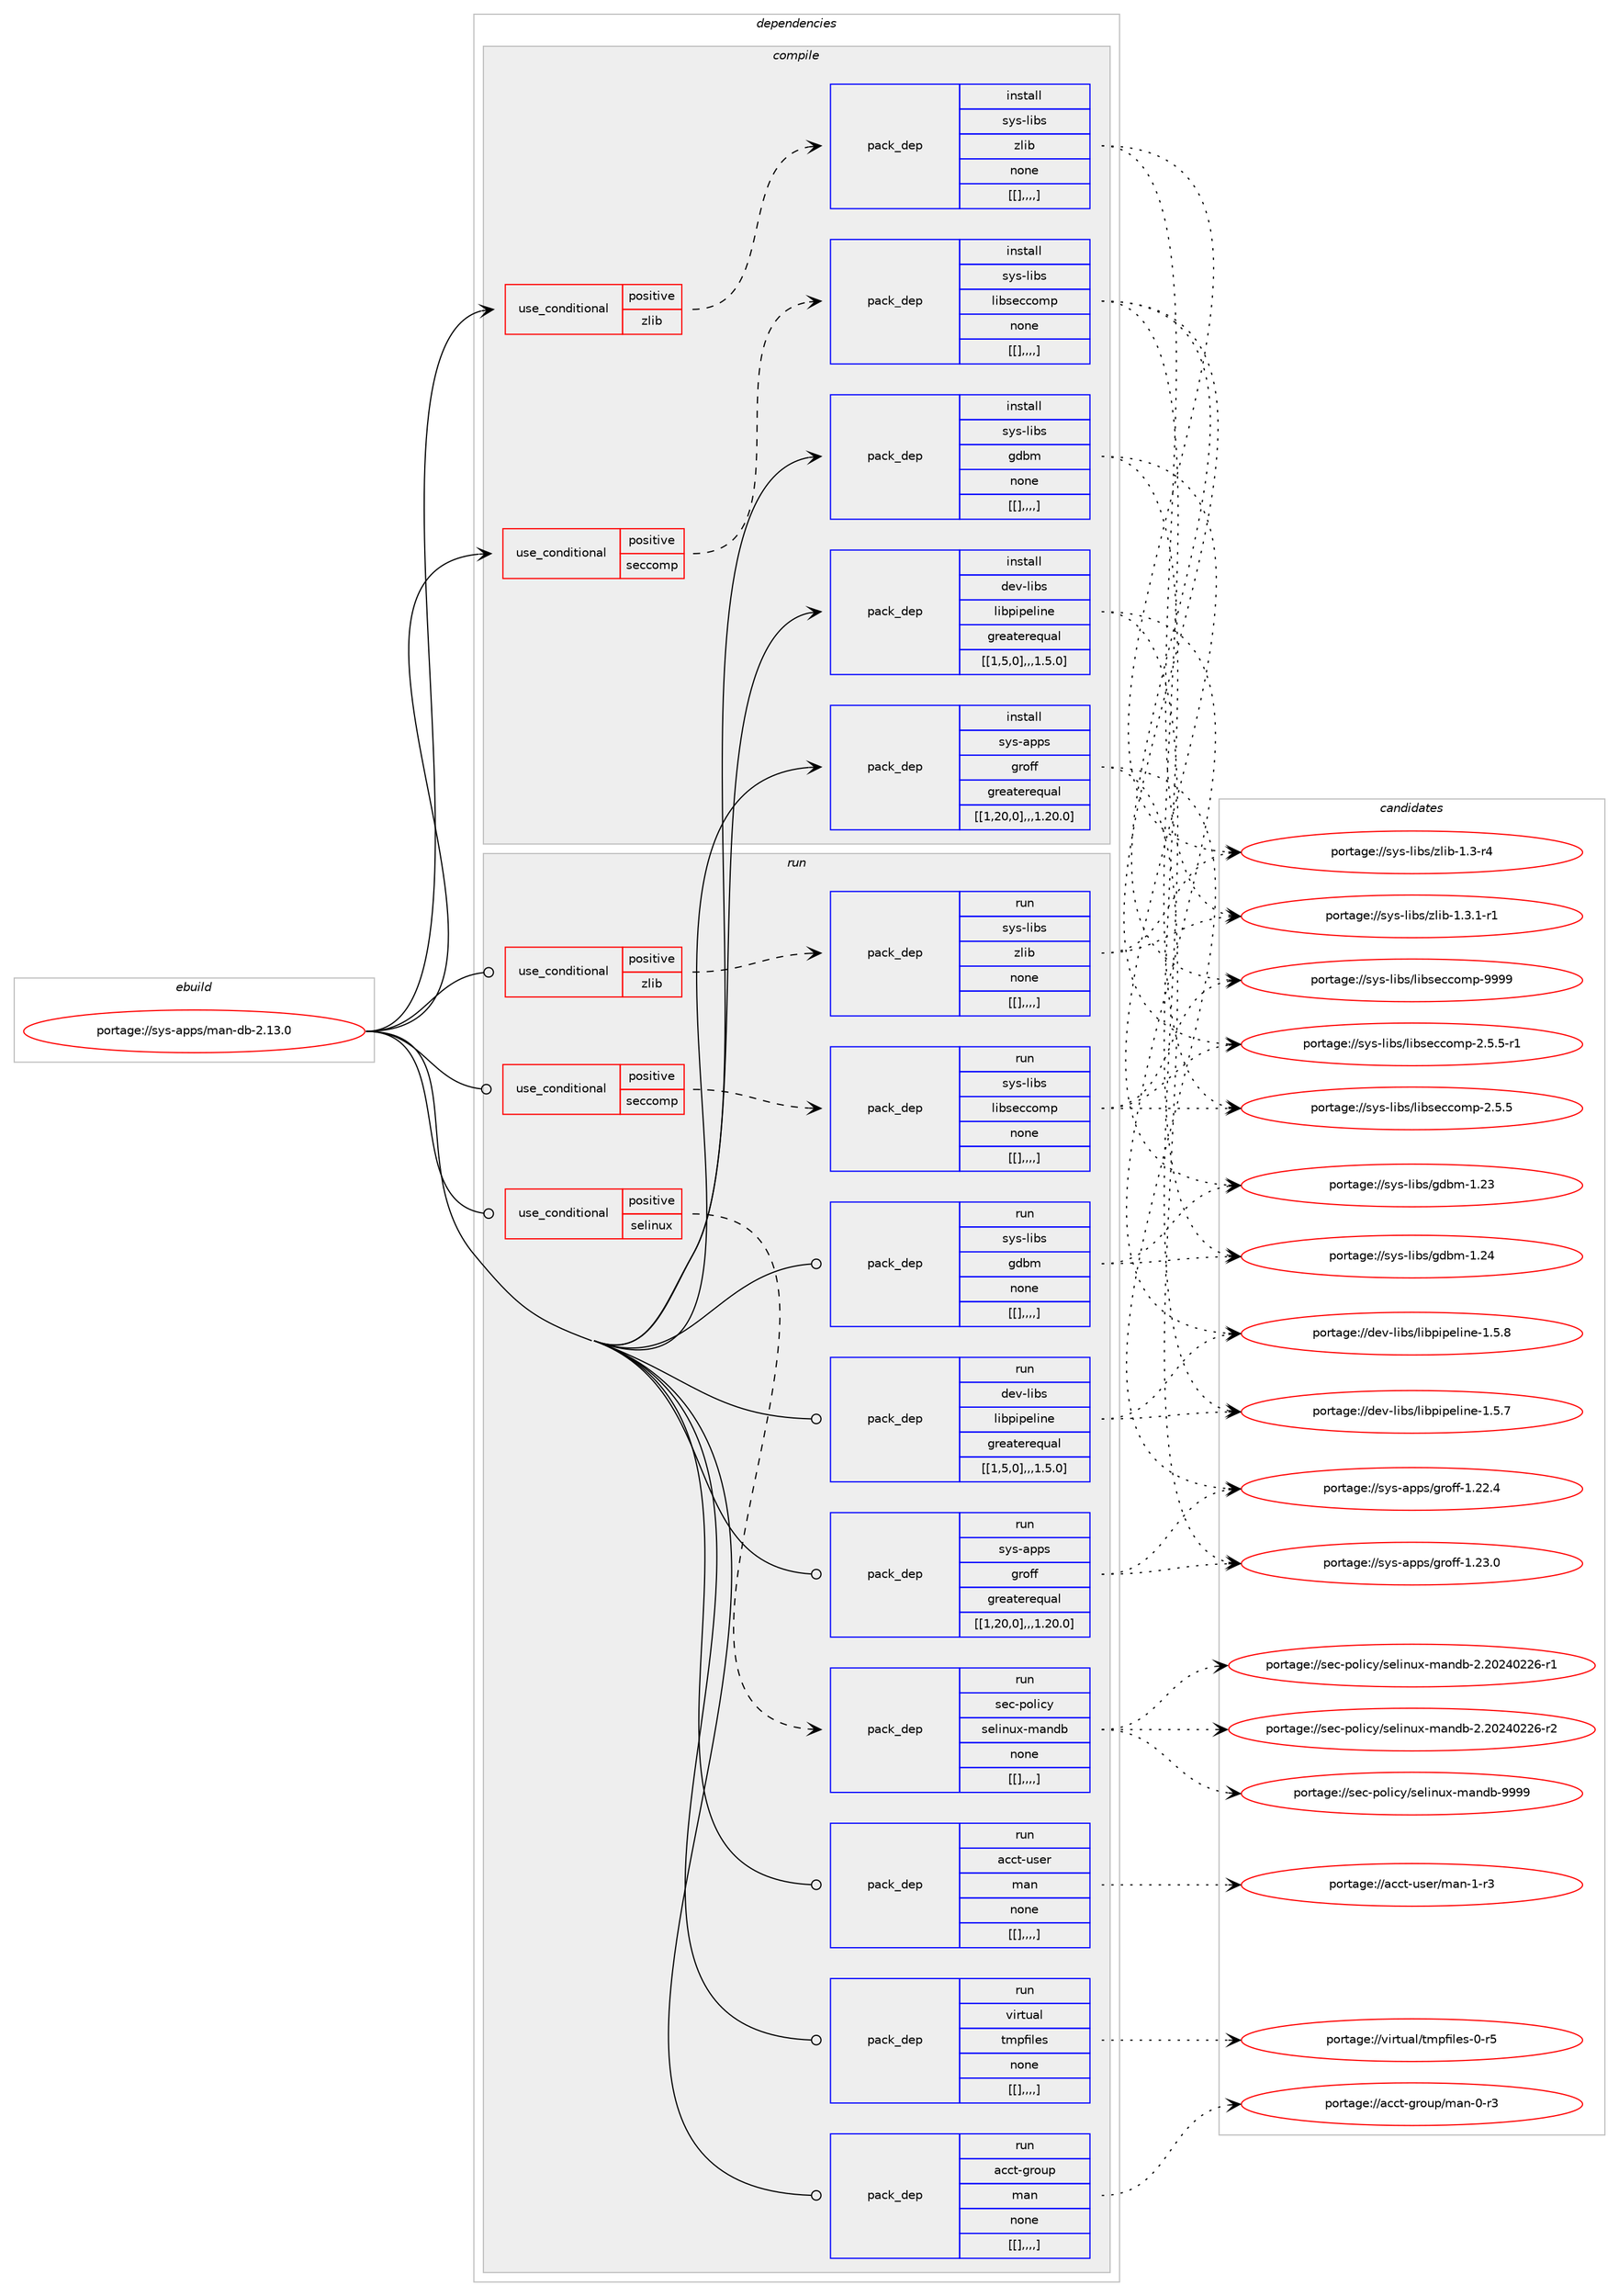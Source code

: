 digraph prolog {

# *************
# Graph options
# *************

newrank=true;
concentrate=true;
compound=true;
graph [rankdir=LR,fontname=Helvetica,fontsize=10,ranksep=1.5];#, ranksep=2.5, nodesep=0.2];
edge  [arrowhead=vee];
node  [fontname=Helvetica,fontsize=10];

# **********
# The ebuild
# **********

subgraph cluster_leftcol {
color=gray;
label=<<i>ebuild</i>>;
id [label="portage://sys-apps/man-db-2.13.0", color=red, width=4, href="../sys-apps/man-db-2.13.0.svg"];
}

# ****************
# The dependencies
# ****************

subgraph cluster_midcol {
color=gray;
label=<<i>dependencies</i>>;
subgraph cluster_compile {
fillcolor="#eeeeee";
style=filled;
label=<<i>compile</i>>;
subgraph cond115379 {
dependency437568 [label=<<TABLE BORDER="0" CELLBORDER="1" CELLSPACING="0" CELLPADDING="4"><TR><TD ROWSPAN="3" CELLPADDING="10">use_conditional</TD></TR><TR><TD>positive</TD></TR><TR><TD>seccomp</TD></TR></TABLE>>, shape=none, color=red];
subgraph pack319133 {
dependency437569 [label=<<TABLE BORDER="0" CELLBORDER="1" CELLSPACING="0" CELLPADDING="4" WIDTH="220"><TR><TD ROWSPAN="6" CELLPADDING="30">pack_dep</TD></TR><TR><TD WIDTH="110">install</TD></TR><TR><TD>sys-libs</TD></TR><TR><TD>libseccomp</TD></TR><TR><TD>none</TD></TR><TR><TD>[[],,,,]</TD></TR></TABLE>>, shape=none, color=blue];
}
dependency437568:e -> dependency437569:w [weight=20,style="dashed",arrowhead="vee"];
}
id:e -> dependency437568:w [weight=20,style="solid",arrowhead="vee"];
subgraph cond115380 {
dependency437570 [label=<<TABLE BORDER="0" CELLBORDER="1" CELLSPACING="0" CELLPADDING="4"><TR><TD ROWSPAN="3" CELLPADDING="10">use_conditional</TD></TR><TR><TD>positive</TD></TR><TR><TD>zlib</TD></TR></TABLE>>, shape=none, color=red];
subgraph pack319134 {
dependency437571 [label=<<TABLE BORDER="0" CELLBORDER="1" CELLSPACING="0" CELLPADDING="4" WIDTH="220"><TR><TD ROWSPAN="6" CELLPADDING="30">pack_dep</TD></TR><TR><TD WIDTH="110">install</TD></TR><TR><TD>sys-libs</TD></TR><TR><TD>zlib</TD></TR><TR><TD>none</TD></TR><TR><TD>[[],,,,]</TD></TR></TABLE>>, shape=none, color=blue];
}
dependency437570:e -> dependency437571:w [weight=20,style="dashed",arrowhead="vee"];
}
id:e -> dependency437570:w [weight=20,style="solid",arrowhead="vee"];
subgraph pack319135 {
dependency437572 [label=<<TABLE BORDER="0" CELLBORDER="1" CELLSPACING="0" CELLPADDING="4" WIDTH="220"><TR><TD ROWSPAN="6" CELLPADDING="30">pack_dep</TD></TR><TR><TD WIDTH="110">install</TD></TR><TR><TD>dev-libs</TD></TR><TR><TD>libpipeline</TD></TR><TR><TD>greaterequal</TD></TR><TR><TD>[[1,5,0],,,1.5.0]</TD></TR></TABLE>>, shape=none, color=blue];
}
id:e -> dependency437572:w [weight=20,style="solid",arrowhead="vee"];
subgraph pack319136 {
dependency437573 [label=<<TABLE BORDER="0" CELLBORDER="1" CELLSPACING="0" CELLPADDING="4" WIDTH="220"><TR><TD ROWSPAN="6" CELLPADDING="30">pack_dep</TD></TR><TR><TD WIDTH="110">install</TD></TR><TR><TD>sys-apps</TD></TR><TR><TD>groff</TD></TR><TR><TD>greaterequal</TD></TR><TR><TD>[[1,20,0],,,1.20.0]</TD></TR></TABLE>>, shape=none, color=blue];
}
id:e -> dependency437573:w [weight=20,style="solid",arrowhead="vee"];
subgraph pack319137 {
dependency437574 [label=<<TABLE BORDER="0" CELLBORDER="1" CELLSPACING="0" CELLPADDING="4" WIDTH="220"><TR><TD ROWSPAN="6" CELLPADDING="30">pack_dep</TD></TR><TR><TD WIDTH="110">install</TD></TR><TR><TD>sys-libs</TD></TR><TR><TD>gdbm</TD></TR><TR><TD>none</TD></TR><TR><TD>[[],,,,]</TD></TR></TABLE>>, shape=none, color=blue];
}
id:e -> dependency437574:w [weight=20,style="solid",arrowhead="vee"];
}
subgraph cluster_compileandrun {
fillcolor="#eeeeee";
style=filled;
label=<<i>compile and run</i>>;
}
subgraph cluster_run {
fillcolor="#eeeeee";
style=filled;
label=<<i>run</i>>;
subgraph cond115381 {
dependency437575 [label=<<TABLE BORDER="0" CELLBORDER="1" CELLSPACING="0" CELLPADDING="4"><TR><TD ROWSPAN="3" CELLPADDING="10">use_conditional</TD></TR><TR><TD>positive</TD></TR><TR><TD>seccomp</TD></TR></TABLE>>, shape=none, color=red];
subgraph pack319138 {
dependency437576 [label=<<TABLE BORDER="0" CELLBORDER="1" CELLSPACING="0" CELLPADDING="4" WIDTH="220"><TR><TD ROWSPAN="6" CELLPADDING="30">pack_dep</TD></TR><TR><TD WIDTH="110">run</TD></TR><TR><TD>sys-libs</TD></TR><TR><TD>libseccomp</TD></TR><TR><TD>none</TD></TR><TR><TD>[[],,,,]</TD></TR></TABLE>>, shape=none, color=blue];
}
dependency437575:e -> dependency437576:w [weight=20,style="dashed",arrowhead="vee"];
}
id:e -> dependency437575:w [weight=20,style="solid",arrowhead="odot"];
subgraph cond115382 {
dependency437577 [label=<<TABLE BORDER="0" CELLBORDER="1" CELLSPACING="0" CELLPADDING="4"><TR><TD ROWSPAN="3" CELLPADDING="10">use_conditional</TD></TR><TR><TD>positive</TD></TR><TR><TD>selinux</TD></TR></TABLE>>, shape=none, color=red];
subgraph pack319139 {
dependency437578 [label=<<TABLE BORDER="0" CELLBORDER="1" CELLSPACING="0" CELLPADDING="4" WIDTH="220"><TR><TD ROWSPAN="6" CELLPADDING="30">pack_dep</TD></TR><TR><TD WIDTH="110">run</TD></TR><TR><TD>sec-policy</TD></TR><TR><TD>selinux-mandb</TD></TR><TR><TD>none</TD></TR><TR><TD>[[],,,,]</TD></TR></TABLE>>, shape=none, color=blue];
}
dependency437577:e -> dependency437578:w [weight=20,style="dashed",arrowhead="vee"];
}
id:e -> dependency437577:w [weight=20,style="solid",arrowhead="odot"];
subgraph cond115383 {
dependency437579 [label=<<TABLE BORDER="0" CELLBORDER="1" CELLSPACING="0" CELLPADDING="4"><TR><TD ROWSPAN="3" CELLPADDING="10">use_conditional</TD></TR><TR><TD>positive</TD></TR><TR><TD>zlib</TD></TR></TABLE>>, shape=none, color=red];
subgraph pack319140 {
dependency437580 [label=<<TABLE BORDER="0" CELLBORDER="1" CELLSPACING="0" CELLPADDING="4" WIDTH="220"><TR><TD ROWSPAN="6" CELLPADDING="30">pack_dep</TD></TR><TR><TD WIDTH="110">run</TD></TR><TR><TD>sys-libs</TD></TR><TR><TD>zlib</TD></TR><TR><TD>none</TD></TR><TR><TD>[[],,,,]</TD></TR></TABLE>>, shape=none, color=blue];
}
dependency437579:e -> dependency437580:w [weight=20,style="dashed",arrowhead="vee"];
}
id:e -> dependency437579:w [weight=20,style="solid",arrowhead="odot"];
subgraph pack319141 {
dependency437581 [label=<<TABLE BORDER="0" CELLBORDER="1" CELLSPACING="0" CELLPADDING="4" WIDTH="220"><TR><TD ROWSPAN="6" CELLPADDING="30">pack_dep</TD></TR><TR><TD WIDTH="110">run</TD></TR><TR><TD>acct-group</TD></TR><TR><TD>man</TD></TR><TR><TD>none</TD></TR><TR><TD>[[],,,,]</TD></TR></TABLE>>, shape=none, color=blue];
}
id:e -> dependency437581:w [weight=20,style="solid",arrowhead="odot"];
subgraph pack319142 {
dependency437582 [label=<<TABLE BORDER="0" CELLBORDER="1" CELLSPACING="0" CELLPADDING="4" WIDTH="220"><TR><TD ROWSPAN="6" CELLPADDING="30">pack_dep</TD></TR><TR><TD WIDTH="110">run</TD></TR><TR><TD>acct-user</TD></TR><TR><TD>man</TD></TR><TR><TD>none</TD></TR><TR><TD>[[],,,,]</TD></TR></TABLE>>, shape=none, color=blue];
}
id:e -> dependency437582:w [weight=20,style="solid",arrowhead="odot"];
subgraph pack319143 {
dependency437583 [label=<<TABLE BORDER="0" CELLBORDER="1" CELLSPACING="0" CELLPADDING="4" WIDTH="220"><TR><TD ROWSPAN="6" CELLPADDING="30">pack_dep</TD></TR><TR><TD WIDTH="110">run</TD></TR><TR><TD>dev-libs</TD></TR><TR><TD>libpipeline</TD></TR><TR><TD>greaterequal</TD></TR><TR><TD>[[1,5,0],,,1.5.0]</TD></TR></TABLE>>, shape=none, color=blue];
}
id:e -> dependency437583:w [weight=20,style="solid",arrowhead="odot"];
subgraph pack319144 {
dependency437584 [label=<<TABLE BORDER="0" CELLBORDER="1" CELLSPACING="0" CELLPADDING="4" WIDTH="220"><TR><TD ROWSPAN="6" CELLPADDING="30">pack_dep</TD></TR><TR><TD WIDTH="110">run</TD></TR><TR><TD>sys-apps</TD></TR><TR><TD>groff</TD></TR><TR><TD>greaterequal</TD></TR><TR><TD>[[1,20,0],,,1.20.0]</TD></TR></TABLE>>, shape=none, color=blue];
}
id:e -> dependency437584:w [weight=20,style="solid",arrowhead="odot"];
subgraph pack319145 {
dependency437585 [label=<<TABLE BORDER="0" CELLBORDER="1" CELLSPACING="0" CELLPADDING="4" WIDTH="220"><TR><TD ROWSPAN="6" CELLPADDING="30">pack_dep</TD></TR><TR><TD WIDTH="110">run</TD></TR><TR><TD>sys-libs</TD></TR><TR><TD>gdbm</TD></TR><TR><TD>none</TD></TR><TR><TD>[[],,,,]</TD></TR></TABLE>>, shape=none, color=blue];
}
id:e -> dependency437585:w [weight=20,style="solid",arrowhead="odot"];
subgraph pack319146 {
dependency437586 [label=<<TABLE BORDER="0" CELLBORDER="1" CELLSPACING="0" CELLPADDING="4" WIDTH="220"><TR><TD ROWSPAN="6" CELLPADDING="30">pack_dep</TD></TR><TR><TD WIDTH="110">run</TD></TR><TR><TD>virtual</TD></TR><TR><TD>tmpfiles</TD></TR><TR><TD>none</TD></TR><TR><TD>[[],,,,]</TD></TR></TABLE>>, shape=none, color=blue];
}
id:e -> dependency437586:w [weight=20,style="solid",arrowhead="odot"];
}
}

# **************
# The candidates
# **************

subgraph cluster_choices {
rank=same;
color=gray;
label=<<i>candidates</i>>;

subgraph choice319133 {
color=black;
nodesep=1;
choice1151211154510810598115471081059811510199991111091124557575757 [label="portage://sys-libs/libseccomp-9999", color=red, width=4,href="../sys-libs/libseccomp-9999.svg"];
choice1151211154510810598115471081059811510199991111091124550465346534511449 [label="portage://sys-libs/libseccomp-2.5.5-r1", color=red, width=4,href="../sys-libs/libseccomp-2.5.5-r1.svg"];
choice115121115451081059811547108105981151019999111109112455046534653 [label="portage://sys-libs/libseccomp-2.5.5", color=red, width=4,href="../sys-libs/libseccomp-2.5.5.svg"];
dependency437569:e -> choice1151211154510810598115471081059811510199991111091124557575757:w [style=dotted,weight="100"];
dependency437569:e -> choice1151211154510810598115471081059811510199991111091124550465346534511449:w [style=dotted,weight="100"];
dependency437569:e -> choice115121115451081059811547108105981151019999111109112455046534653:w [style=dotted,weight="100"];
}
subgraph choice319134 {
color=black;
nodesep=1;
choice115121115451081059811547122108105984549465146494511449 [label="portage://sys-libs/zlib-1.3.1-r1", color=red, width=4,href="../sys-libs/zlib-1.3.1-r1.svg"];
choice11512111545108105981154712210810598454946514511452 [label="portage://sys-libs/zlib-1.3-r4", color=red, width=4,href="../sys-libs/zlib-1.3-r4.svg"];
dependency437571:e -> choice115121115451081059811547122108105984549465146494511449:w [style=dotted,weight="100"];
dependency437571:e -> choice11512111545108105981154712210810598454946514511452:w [style=dotted,weight="100"];
}
subgraph choice319135 {
color=black;
nodesep=1;
choice10010111845108105981154710810598112105112101108105110101454946534656 [label="portage://dev-libs/libpipeline-1.5.8", color=red, width=4,href="../dev-libs/libpipeline-1.5.8.svg"];
choice10010111845108105981154710810598112105112101108105110101454946534655 [label="portage://dev-libs/libpipeline-1.5.7", color=red, width=4,href="../dev-libs/libpipeline-1.5.7.svg"];
dependency437572:e -> choice10010111845108105981154710810598112105112101108105110101454946534656:w [style=dotted,weight="100"];
dependency437572:e -> choice10010111845108105981154710810598112105112101108105110101454946534655:w [style=dotted,weight="100"];
}
subgraph choice319136 {
color=black;
nodesep=1;
choice11512111545971121121154710311411110210245494650514648 [label="portage://sys-apps/groff-1.23.0", color=red, width=4,href="../sys-apps/groff-1.23.0.svg"];
choice11512111545971121121154710311411110210245494650504652 [label="portage://sys-apps/groff-1.22.4", color=red, width=4,href="../sys-apps/groff-1.22.4.svg"];
dependency437573:e -> choice11512111545971121121154710311411110210245494650514648:w [style=dotted,weight="100"];
dependency437573:e -> choice11512111545971121121154710311411110210245494650504652:w [style=dotted,weight="100"];
}
subgraph choice319137 {
color=black;
nodesep=1;
choice115121115451081059811547103100981094549465052 [label="portage://sys-libs/gdbm-1.24", color=red, width=4,href="../sys-libs/gdbm-1.24.svg"];
choice115121115451081059811547103100981094549465051 [label="portage://sys-libs/gdbm-1.23", color=red, width=4,href="../sys-libs/gdbm-1.23.svg"];
dependency437574:e -> choice115121115451081059811547103100981094549465052:w [style=dotted,weight="100"];
dependency437574:e -> choice115121115451081059811547103100981094549465051:w [style=dotted,weight="100"];
}
subgraph choice319138 {
color=black;
nodesep=1;
choice1151211154510810598115471081059811510199991111091124557575757 [label="portage://sys-libs/libseccomp-9999", color=red, width=4,href="../sys-libs/libseccomp-9999.svg"];
choice1151211154510810598115471081059811510199991111091124550465346534511449 [label="portage://sys-libs/libseccomp-2.5.5-r1", color=red, width=4,href="../sys-libs/libseccomp-2.5.5-r1.svg"];
choice115121115451081059811547108105981151019999111109112455046534653 [label="portage://sys-libs/libseccomp-2.5.5", color=red, width=4,href="../sys-libs/libseccomp-2.5.5.svg"];
dependency437576:e -> choice1151211154510810598115471081059811510199991111091124557575757:w [style=dotted,weight="100"];
dependency437576:e -> choice1151211154510810598115471081059811510199991111091124550465346534511449:w [style=dotted,weight="100"];
dependency437576:e -> choice115121115451081059811547108105981151019999111109112455046534653:w [style=dotted,weight="100"];
}
subgraph choice319139 {
color=black;
nodesep=1;
choice115101994511211110810599121471151011081051101171204510997110100984557575757 [label="portage://sec-policy/selinux-mandb-9999", color=red, width=4,href="../sec-policy/selinux-mandb-9999.svg"];
choice1151019945112111108105991214711510110810511011712045109971101009845504650485052485050544511450 [label="portage://sec-policy/selinux-mandb-2.20240226-r2", color=red, width=4,href="../sec-policy/selinux-mandb-2.20240226-r2.svg"];
choice1151019945112111108105991214711510110810511011712045109971101009845504650485052485050544511449 [label="portage://sec-policy/selinux-mandb-2.20240226-r1", color=red, width=4,href="../sec-policy/selinux-mandb-2.20240226-r1.svg"];
dependency437578:e -> choice115101994511211110810599121471151011081051101171204510997110100984557575757:w [style=dotted,weight="100"];
dependency437578:e -> choice1151019945112111108105991214711510110810511011712045109971101009845504650485052485050544511450:w [style=dotted,weight="100"];
dependency437578:e -> choice1151019945112111108105991214711510110810511011712045109971101009845504650485052485050544511449:w [style=dotted,weight="100"];
}
subgraph choice319140 {
color=black;
nodesep=1;
choice115121115451081059811547122108105984549465146494511449 [label="portage://sys-libs/zlib-1.3.1-r1", color=red, width=4,href="../sys-libs/zlib-1.3.1-r1.svg"];
choice11512111545108105981154712210810598454946514511452 [label="portage://sys-libs/zlib-1.3-r4", color=red, width=4,href="../sys-libs/zlib-1.3-r4.svg"];
dependency437580:e -> choice115121115451081059811547122108105984549465146494511449:w [style=dotted,weight="100"];
dependency437580:e -> choice11512111545108105981154712210810598454946514511452:w [style=dotted,weight="100"];
}
subgraph choice319141 {
color=black;
nodesep=1;
choice97999911645103114111117112471099711045484511451 [label="portage://acct-group/man-0-r3", color=red, width=4,href="../acct-group/man-0-r3.svg"];
dependency437581:e -> choice97999911645103114111117112471099711045484511451:w [style=dotted,weight="100"];
}
subgraph choice319142 {
color=black;
nodesep=1;
choice97999911645117115101114471099711045494511451 [label="portage://acct-user/man-1-r3", color=red, width=4,href="../acct-user/man-1-r3.svg"];
dependency437582:e -> choice97999911645117115101114471099711045494511451:w [style=dotted,weight="100"];
}
subgraph choice319143 {
color=black;
nodesep=1;
choice10010111845108105981154710810598112105112101108105110101454946534656 [label="portage://dev-libs/libpipeline-1.5.8", color=red, width=4,href="../dev-libs/libpipeline-1.5.8.svg"];
choice10010111845108105981154710810598112105112101108105110101454946534655 [label="portage://dev-libs/libpipeline-1.5.7", color=red, width=4,href="../dev-libs/libpipeline-1.5.7.svg"];
dependency437583:e -> choice10010111845108105981154710810598112105112101108105110101454946534656:w [style=dotted,weight="100"];
dependency437583:e -> choice10010111845108105981154710810598112105112101108105110101454946534655:w [style=dotted,weight="100"];
}
subgraph choice319144 {
color=black;
nodesep=1;
choice11512111545971121121154710311411110210245494650514648 [label="portage://sys-apps/groff-1.23.0", color=red, width=4,href="../sys-apps/groff-1.23.0.svg"];
choice11512111545971121121154710311411110210245494650504652 [label="portage://sys-apps/groff-1.22.4", color=red, width=4,href="../sys-apps/groff-1.22.4.svg"];
dependency437584:e -> choice11512111545971121121154710311411110210245494650514648:w [style=dotted,weight="100"];
dependency437584:e -> choice11512111545971121121154710311411110210245494650504652:w [style=dotted,weight="100"];
}
subgraph choice319145 {
color=black;
nodesep=1;
choice115121115451081059811547103100981094549465052 [label="portage://sys-libs/gdbm-1.24", color=red, width=4,href="../sys-libs/gdbm-1.24.svg"];
choice115121115451081059811547103100981094549465051 [label="portage://sys-libs/gdbm-1.23", color=red, width=4,href="../sys-libs/gdbm-1.23.svg"];
dependency437585:e -> choice115121115451081059811547103100981094549465052:w [style=dotted,weight="100"];
dependency437585:e -> choice115121115451081059811547103100981094549465051:w [style=dotted,weight="100"];
}
subgraph choice319146 {
color=black;
nodesep=1;
choice118105114116117971084711610911210210510810111545484511453 [label="portage://virtual/tmpfiles-0-r5", color=red, width=4,href="../virtual/tmpfiles-0-r5.svg"];
dependency437586:e -> choice118105114116117971084711610911210210510810111545484511453:w [style=dotted,weight="100"];
}
}

}

